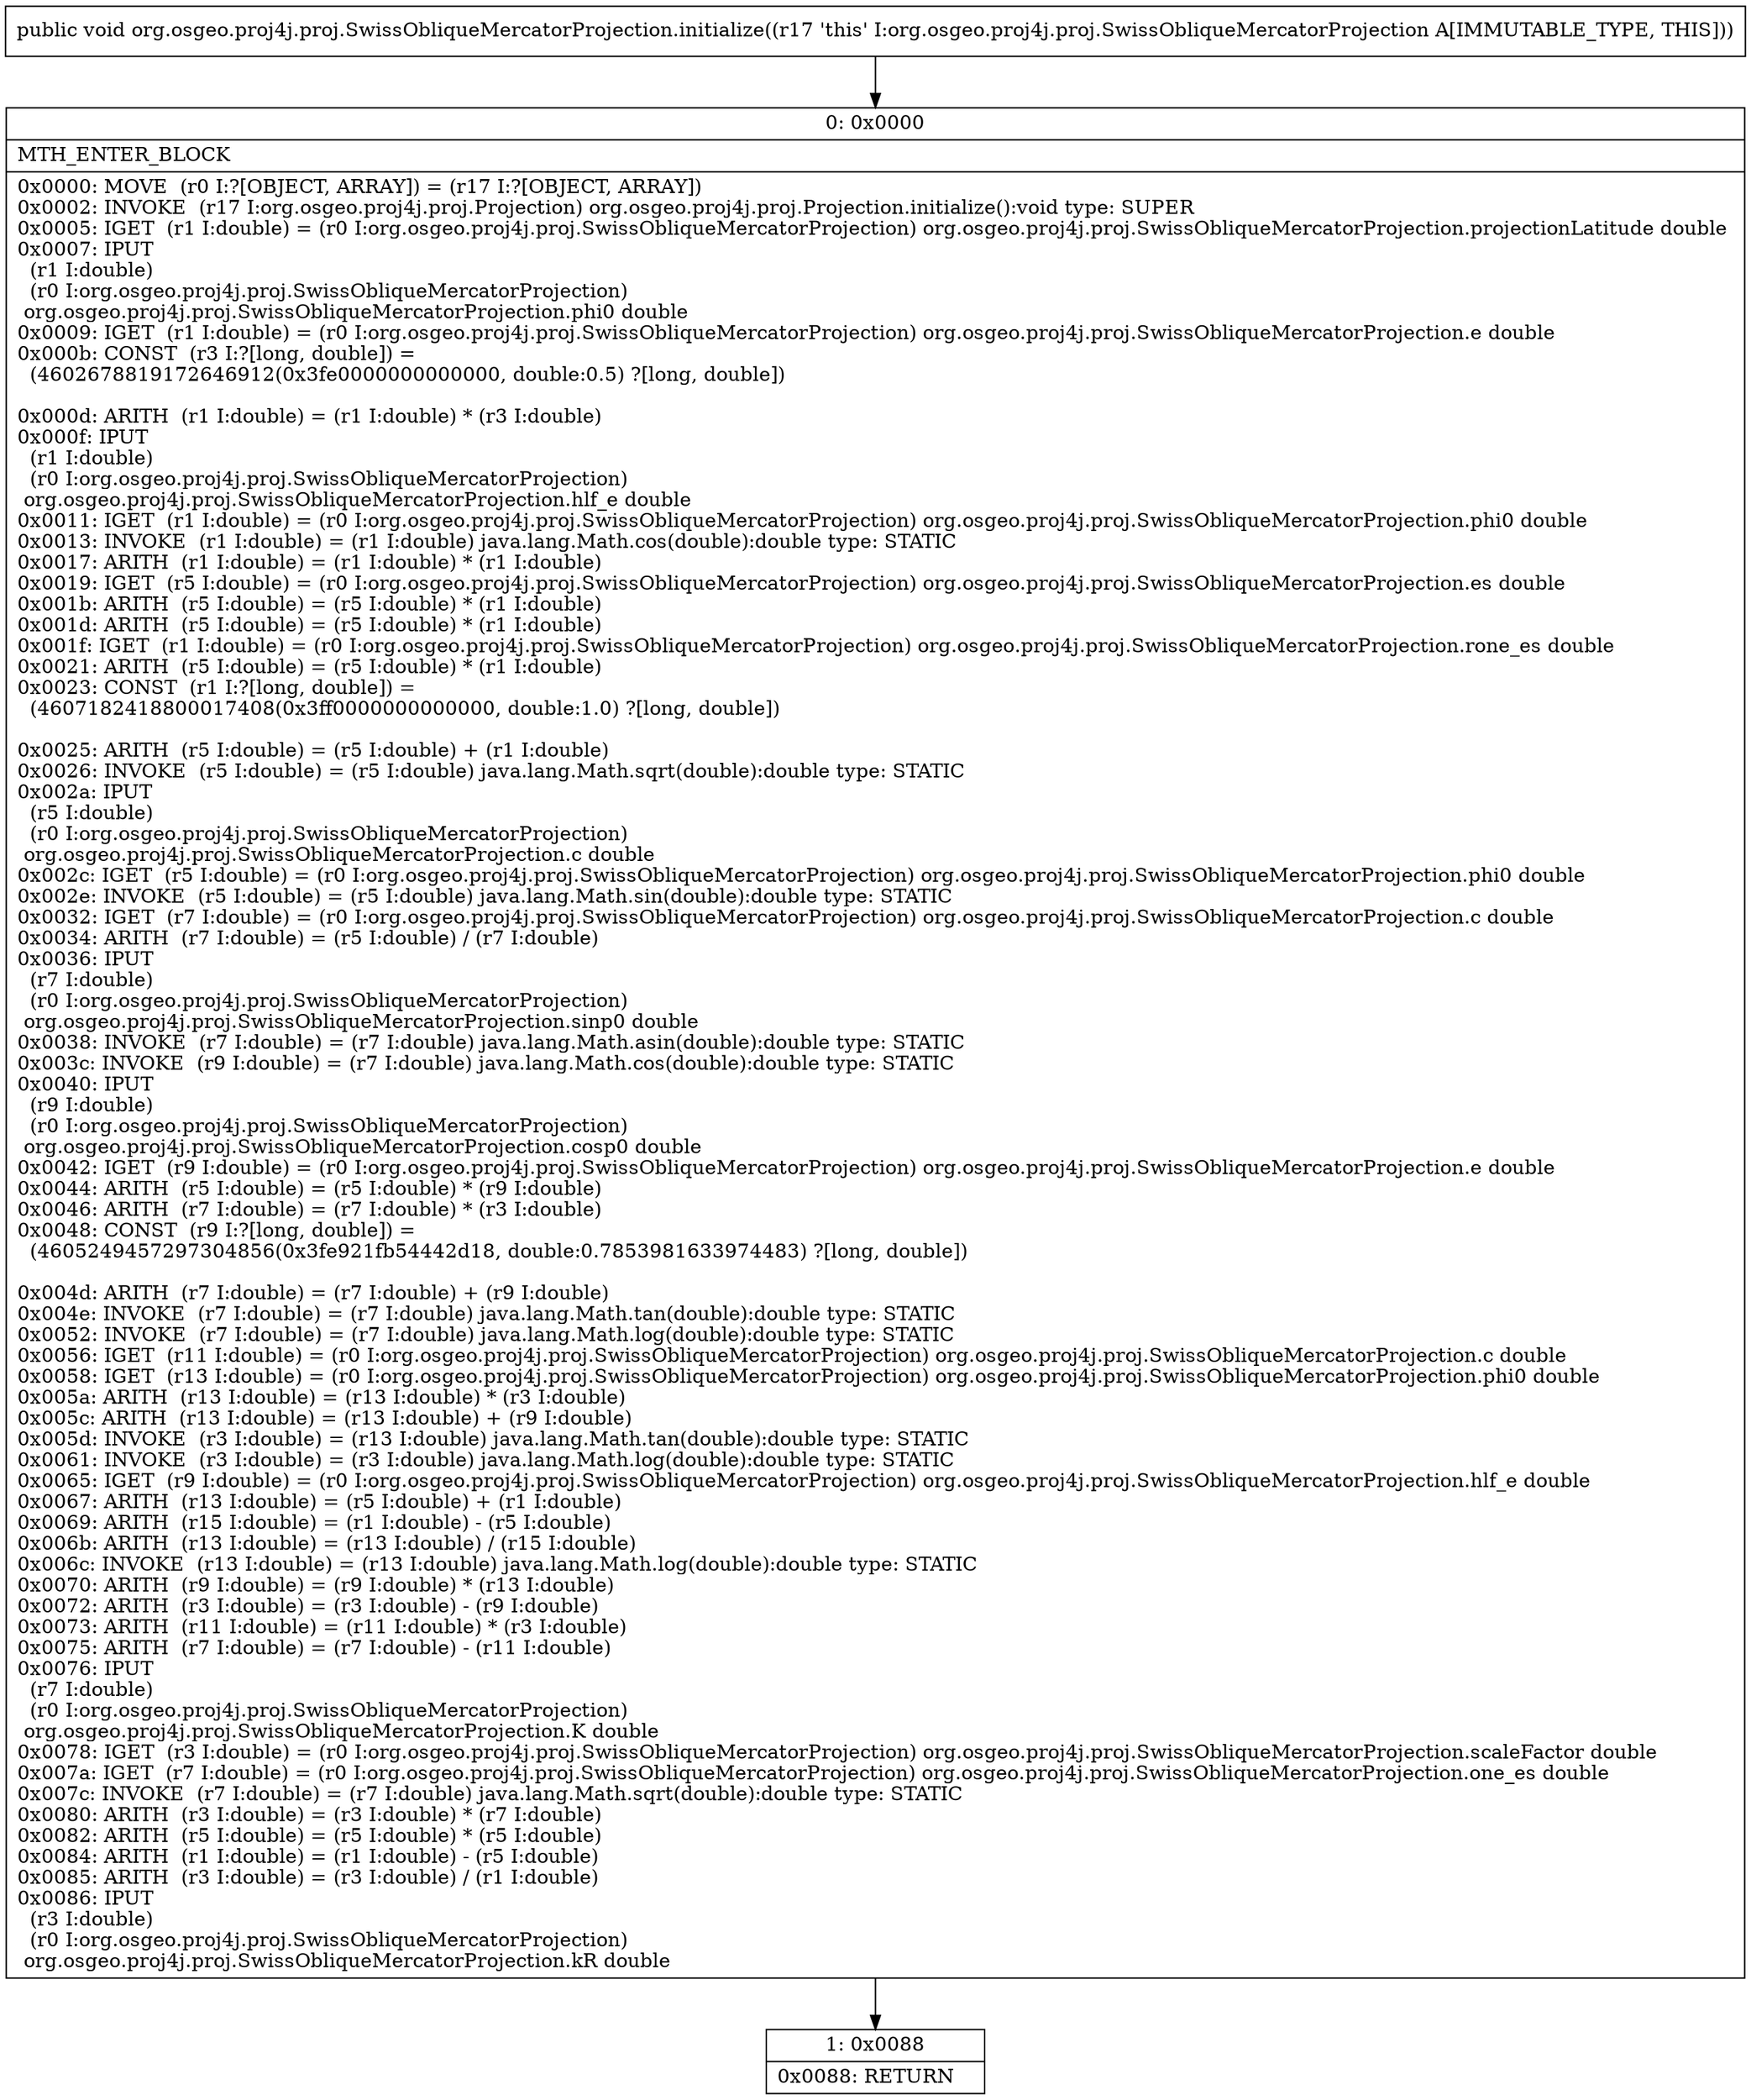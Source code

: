 digraph "CFG fororg.osgeo.proj4j.proj.SwissObliqueMercatorProjection.initialize()V" {
Node_0 [shape=record,label="{0\:\ 0x0000|MTH_ENTER_BLOCK\l|0x0000: MOVE  (r0 I:?[OBJECT, ARRAY]) = (r17 I:?[OBJECT, ARRAY]) \l0x0002: INVOKE  (r17 I:org.osgeo.proj4j.proj.Projection) org.osgeo.proj4j.proj.Projection.initialize():void type: SUPER \l0x0005: IGET  (r1 I:double) = (r0 I:org.osgeo.proj4j.proj.SwissObliqueMercatorProjection) org.osgeo.proj4j.proj.SwissObliqueMercatorProjection.projectionLatitude double \l0x0007: IPUT  \l  (r1 I:double)\l  (r0 I:org.osgeo.proj4j.proj.SwissObliqueMercatorProjection)\l org.osgeo.proj4j.proj.SwissObliqueMercatorProjection.phi0 double \l0x0009: IGET  (r1 I:double) = (r0 I:org.osgeo.proj4j.proj.SwissObliqueMercatorProjection) org.osgeo.proj4j.proj.SwissObliqueMercatorProjection.e double \l0x000b: CONST  (r3 I:?[long, double]) = \l  (4602678819172646912(0x3fe0000000000000, double:0.5) ?[long, double])\l \l0x000d: ARITH  (r1 I:double) = (r1 I:double) * (r3 I:double) \l0x000f: IPUT  \l  (r1 I:double)\l  (r0 I:org.osgeo.proj4j.proj.SwissObliqueMercatorProjection)\l org.osgeo.proj4j.proj.SwissObliqueMercatorProjection.hlf_e double \l0x0011: IGET  (r1 I:double) = (r0 I:org.osgeo.proj4j.proj.SwissObliqueMercatorProjection) org.osgeo.proj4j.proj.SwissObliqueMercatorProjection.phi0 double \l0x0013: INVOKE  (r1 I:double) = (r1 I:double) java.lang.Math.cos(double):double type: STATIC \l0x0017: ARITH  (r1 I:double) = (r1 I:double) * (r1 I:double) \l0x0019: IGET  (r5 I:double) = (r0 I:org.osgeo.proj4j.proj.SwissObliqueMercatorProjection) org.osgeo.proj4j.proj.SwissObliqueMercatorProjection.es double \l0x001b: ARITH  (r5 I:double) = (r5 I:double) * (r1 I:double) \l0x001d: ARITH  (r5 I:double) = (r5 I:double) * (r1 I:double) \l0x001f: IGET  (r1 I:double) = (r0 I:org.osgeo.proj4j.proj.SwissObliqueMercatorProjection) org.osgeo.proj4j.proj.SwissObliqueMercatorProjection.rone_es double \l0x0021: ARITH  (r5 I:double) = (r5 I:double) * (r1 I:double) \l0x0023: CONST  (r1 I:?[long, double]) = \l  (4607182418800017408(0x3ff0000000000000, double:1.0) ?[long, double])\l \l0x0025: ARITH  (r5 I:double) = (r5 I:double) + (r1 I:double) \l0x0026: INVOKE  (r5 I:double) = (r5 I:double) java.lang.Math.sqrt(double):double type: STATIC \l0x002a: IPUT  \l  (r5 I:double)\l  (r0 I:org.osgeo.proj4j.proj.SwissObliqueMercatorProjection)\l org.osgeo.proj4j.proj.SwissObliqueMercatorProjection.c double \l0x002c: IGET  (r5 I:double) = (r0 I:org.osgeo.proj4j.proj.SwissObliqueMercatorProjection) org.osgeo.proj4j.proj.SwissObliqueMercatorProjection.phi0 double \l0x002e: INVOKE  (r5 I:double) = (r5 I:double) java.lang.Math.sin(double):double type: STATIC \l0x0032: IGET  (r7 I:double) = (r0 I:org.osgeo.proj4j.proj.SwissObliqueMercatorProjection) org.osgeo.proj4j.proj.SwissObliqueMercatorProjection.c double \l0x0034: ARITH  (r7 I:double) = (r5 I:double) \/ (r7 I:double) \l0x0036: IPUT  \l  (r7 I:double)\l  (r0 I:org.osgeo.proj4j.proj.SwissObliqueMercatorProjection)\l org.osgeo.proj4j.proj.SwissObliqueMercatorProjection.sinp0 double \l0x0038: INVOKE  (r7 I:double) = (r7 I:double) java.lang.Math.asin(double):double type: STATIC \l0x003c: INVOKE  (r9 I:double) = (r7 I:double) java.lang.Math.cos(double):double type: STATIC \l0x0040: IPUT  \l  (r9 I:double)\l  (r0 I:org.osgeo.proj4j.proj.SwissObliqueMercatorProjection)\l org.osgeo.proj4j.proj.SwissObliqueMercatorProjection.cosp0 double \l0x0042: IGET  (r9 I:double) = (r0 I:org.osgeo.proj4j.proj.SwissObliqueMercatorProjection) org.osgeo.proj4j.proj.SwissObliqueMercatorProjection.e double \l0x0044: ARITH  (r5 I:double) = (r5 I:double) * (r9 I:double) \l0x0046: ARITH  (r7 I:double) = (r7 I:double) * (r3 I:double) \l0x0048: CONST  (r9 I:?[long, double]) = \l  (4605249457297304856(0x3fe921fb54442d18, double:0.7853981633974483) ?[long, double])\l \l0x004d: ARITH  (r7 I:double) = (r7 I:double) + (r9 I:double) \l0x004e: INVOKE  (r7 I:double) = (r7 I:double) java.lang.Math.tan(double):double type: STATIC \l0x0052: INVOKE  (r7 I:double) = (r7 I:double) java.lang.Math.log(double):double type: STATIC \l0x0056: IGET  (r11 I:double) = (r0 I:org.osgeo.proj4j.proj.SwissObliqueMercatorProjection) org.osgeo.proj4j.proj.SwissObliqueMercatorProjection.c double \l0x0058: IGET  (r13 I:double) = (r0 I:org.osgeo.proj4j.proj.SwissObliqueMercatorProjection) org.osgeo.proj4j.proj.SwissObliqueMercatorProjection.phi0 double \l0x005a: ARITH  (r13 I:double) = (r13 I:double) * (r3 I:double) \l0x005c: ARITH  (r13 I:double) = (r13 I:double) + (r9 I:double) \l0x005d: INVOKE  (r3 I:double) = (r13 I:double) java.lang.Math.tan(double):double type: STATIC \l0x0061: INVOKE  (r3 I:double) = (r3 I:double) java.lang.Math.log(double):double type: STATIC \l0x0065: IGET  (r9 I:double) = (r0 I:org.osgeo.proj4j.proj.SwissObliqueMercatorProjection) org.osgeo.proj4j.proj.SwissObliqueMercatorProjection.hlf_e double \l0x0067: ARITH  (r13 I:double) = (r5 I:double) + (r1 I:double) \l0x0069: ARITH  (r15 I:double) = (r1 I:double) \- (r5 I:double) \l0x006b: ARITH  (r13 I:double) = (r13 I:double) \/ (r15 I:double) \l0x006c: INVOKE  (r13 I:double) = (r13 I:double) java.lang.Math.log(double):double type: STATIC \l0x0070: ARITH  (r9 I:double) = (r9 I:double) * (r13 I:double) \l0x0072: ARITH  (r3 I:double) = (r3 I:double) \- (r9 I:double) \l0x0073: ARITH  (r11 I:double) = (r11 I:double) * (r3 I:double) \l0x0075: ARITH  (r7 I:double) = (r7 I:double) \- (r11 I:double) \l0x0076: IPUT  \l  (r7 I:double)\l  (r0 I:org.osgeo.proj4j.proj.SwissObliqueMercatorProjection)\l org.osgeo.proj4j.proj.SwissObliqueMercatorProjection.K double \l0x0078: IGET  (r3 I:double) = (r0 I:org.osgeo.proj4j.proj.SwissObliqueMercatorProjection) org.osgeo.proj4j.proj.SwissObliqueMercatorProjection.scaleFactor double \l0x007a: IGET  (r7 I:double) = (r0 I:org.osgeo.proj4j.proj.SwissObliqueMercatorProjection) org.osgeo.proj4j.proj.SwissObliqueMercatorProjection.one_es double \l0x007c: INVOKE  (r7 I:double) = (r7 I:double) java.lang.Math.sqrt(double):double type: STATIC \l0x0080: ARITH  (r3 I:double) = (r3 I:double) * (r7 I:double) \l0x0082: ARITH  (r5 I:double) = (r5 I:double) * (r5 I:double) \l0x0084: ARITH  (r1 I:double) = (r1 I:double) \- (r5 I:double) \l0x0085: ARITH  (r3 I:double) = (r3 I:double) \/ (r1 I:double) \l0x0086: IPUT  \l  (r3 I:double)\l  (r0 I:org.osgeo.proj4j.proj.SwissObliqueMercatorProjection)\l org.osgeo.proj4j.proj.SwissObliqueMercatorProjection.kR double \l}"];
Node_1 [shape=record,label="{1\:\ 0x0088|0x0088: RETURN   \l}"];
MethodNode[shape=record,label="{public void org.osgeo.proj4j.proj.SwissObliqueMercatorProjection.initialize((r17 'this' I:org.osgeo.proj4j.proj.SwissObliqueMercatorProjection A[IMMUTABLE_TYPE, THIS])) }"];
MethodNode -> Node_0;
Node_0 -> Node_1;
}


